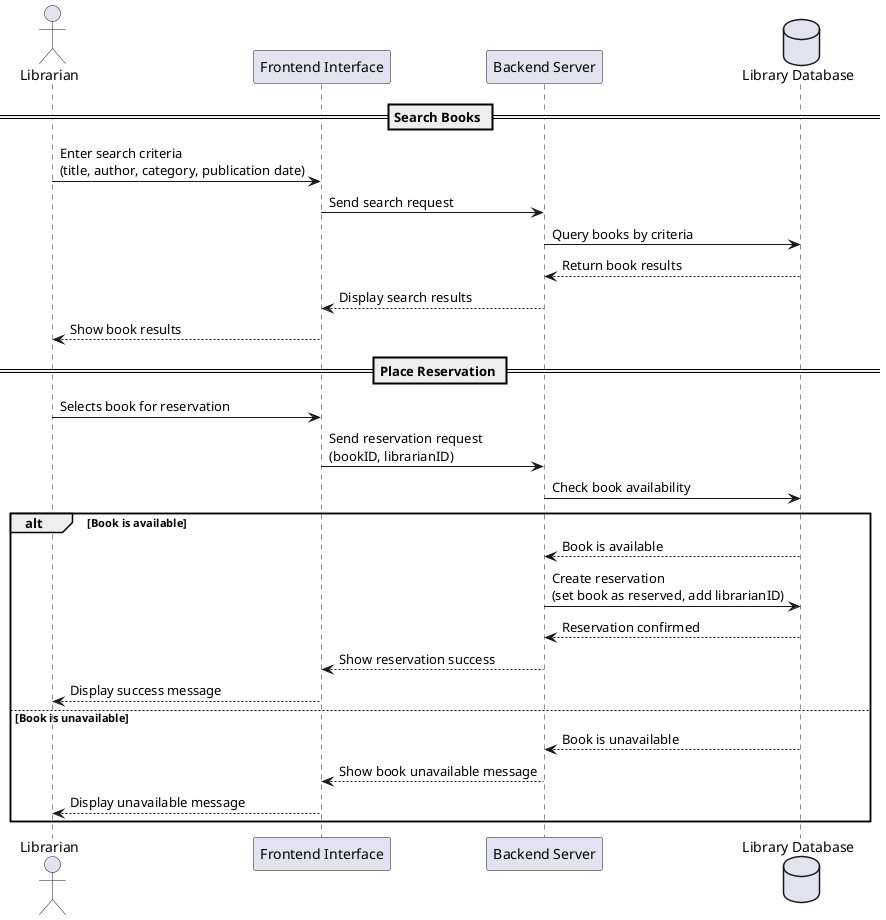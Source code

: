 @startuml
actor Librarian
participant "Frontend Interface" as UI
participant "Backend Server" as Backend
database "Library Database" as DB

== Search Books ==
Librarian -> UI : Enter search criteria\n(title, author, category, publication date)
UI -> Backend : Send search request
Backend -> DB : Query books by criteria
DB --> Backend : Return book results
Backend --> UI : Display search results
UI --> Librarian : Show book results

== Place Reservation ==
Librarian -> UI : Selects book for reservation
UI -> Backend : Send reservation request\n(bookID, librarianID)
Backend -> DB : Check book availability
alt Book is available
    DB --> Backend : Book is available
    Backend -> DB : Create reservation\n(set book as reserved, add librarianID)
    DB --> Backend : Reservation confirmed
    Backend --> UI : Show reservation success
    UI --> Librarian : Display success message
else Book is unavailable
    DB --> Backend : Book is unavailable
    Backend --> UI : Show book unavailable message
    UI --> Librarian : Display unavailable message
end

@enduml